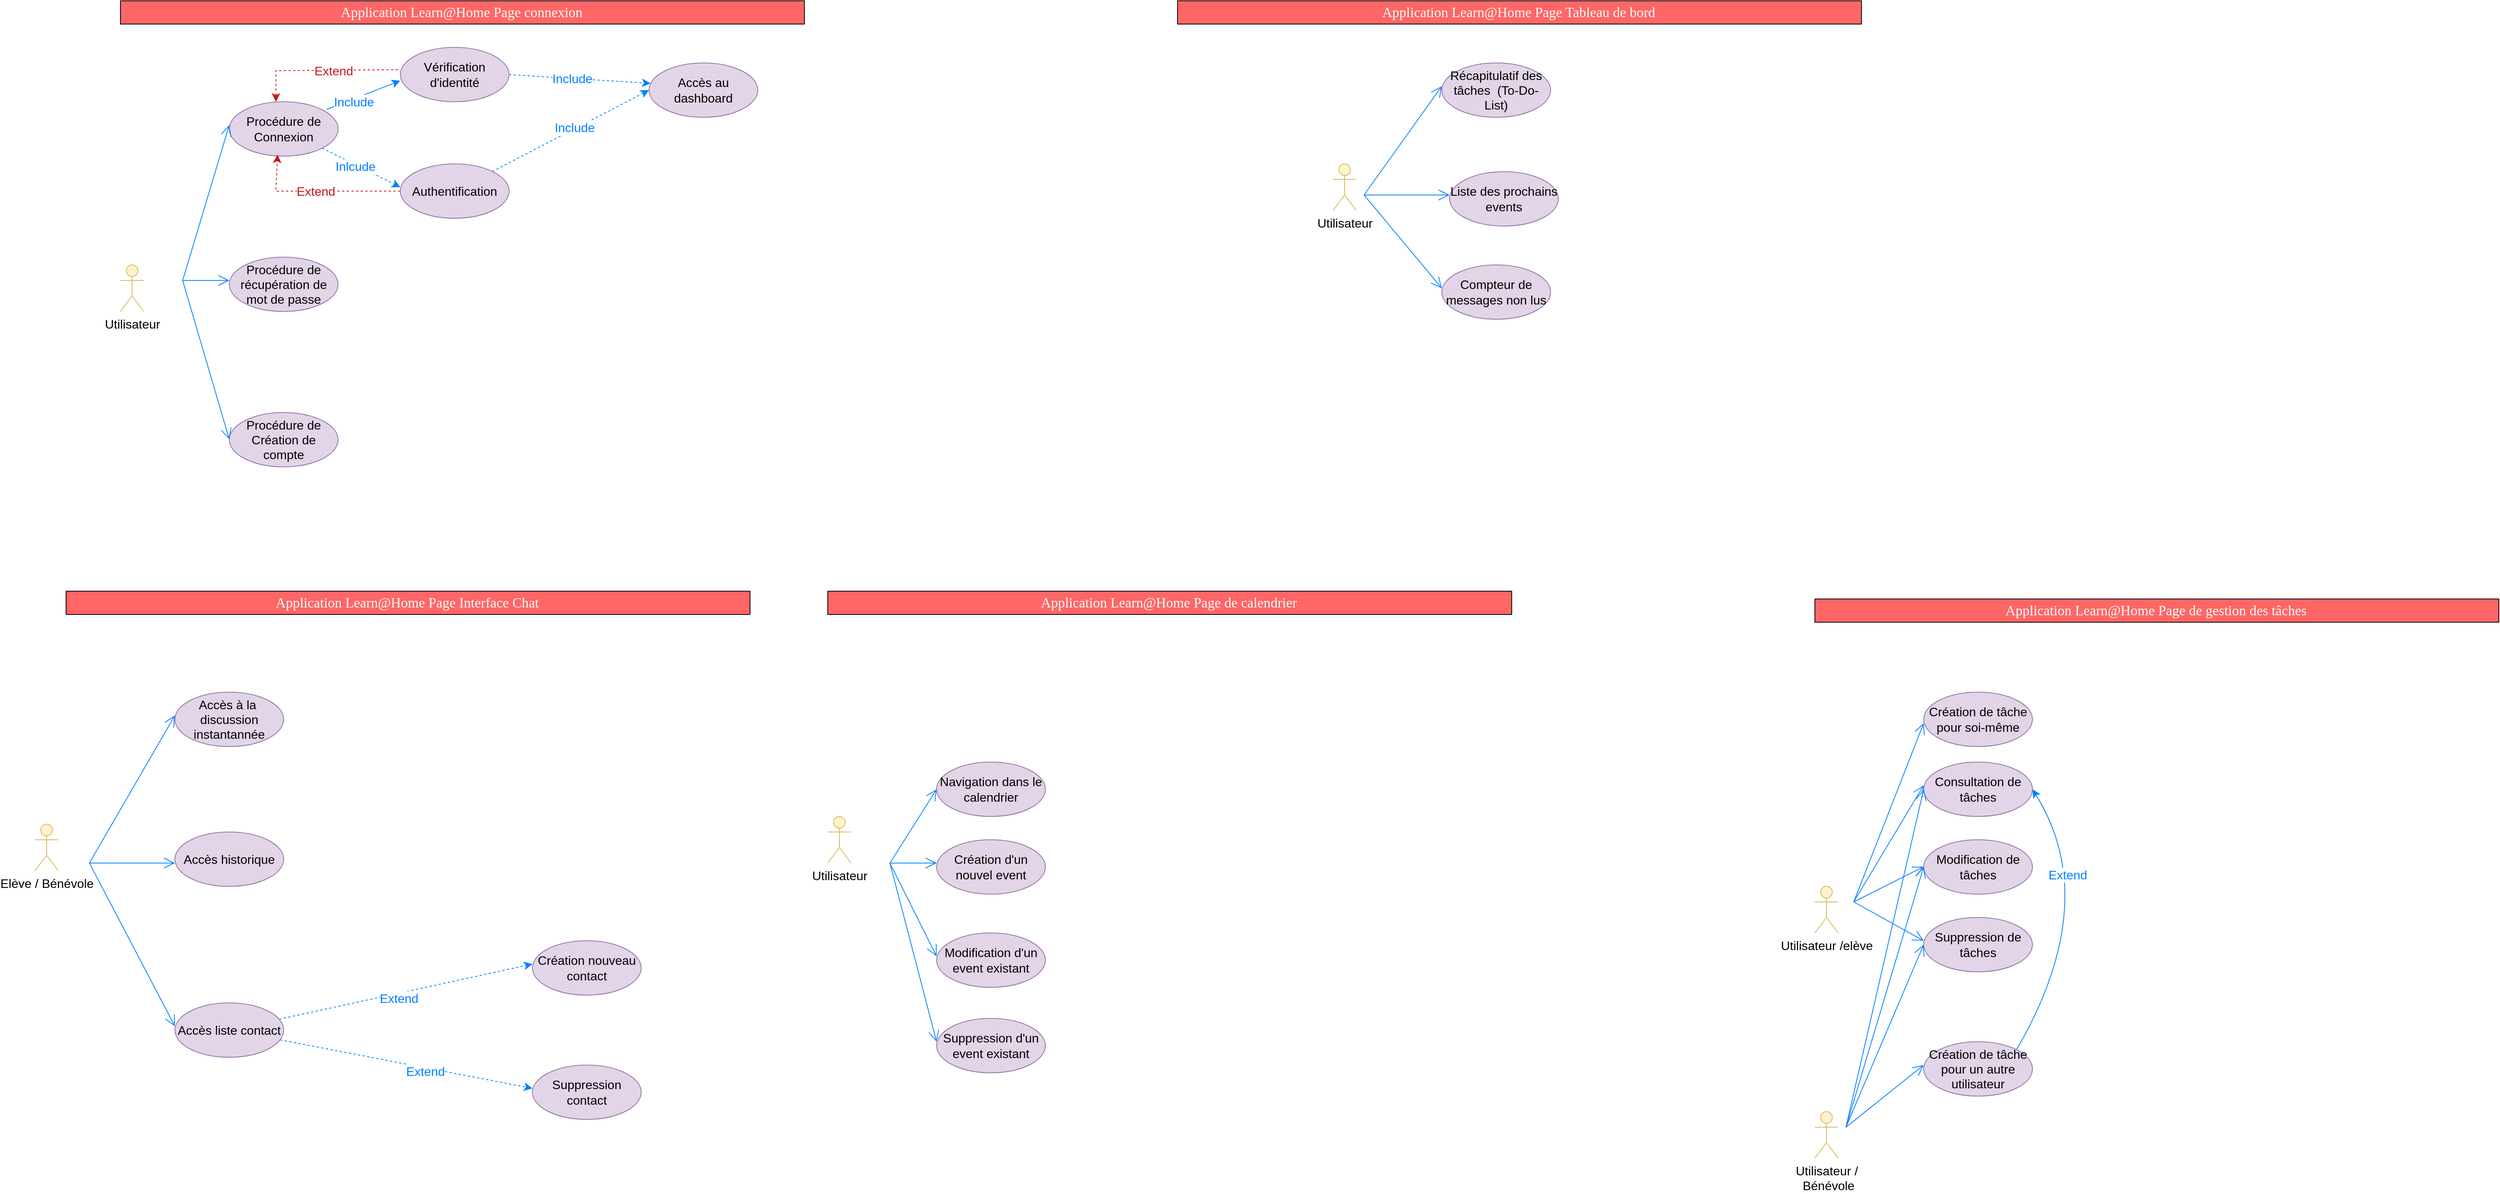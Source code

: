 <mxfile version="22.1.15" type="github">
  <diagram name="Page-1" id="1zsd9Qe-w-mNB6tBP4gk">
    <mxGraphModel dx="2821" dy="4251" grid="1" gridSize="10" guides="1" tooltips="1" connect="1" arrows="1" fold="1" page="0" pageScale="1" pageWidth="827" pageHeight="1169" math="0" shadow="0">
      <root>
        <mxCell id="0" />
        <mxCell id="1" parent="0" />
        <mxCell id="kUKV6NQQhQ4EJnf8gUJz-1" value="Utilisateur&lt;br&gt;" style="shape=umlActor;verticalLabelPosition=bottom;verticalAlign=top;html=1;fontSize=16;fillColor=#fff2cc;strokeColor=#d6b656;" parent="1" vertex="1">
          <mxGeometry x="-1480" y="-2660" width="30" height="60" as="geometry" />
        </mxCell>
        <mxCell id="kUKV6NQQhQ4EJnf8gUJz-37" value="Application Learn@Home Page connexion" style="text;strokeColor=default;fillColor=#FF6666;align=center;verticalAlign=top;rounded=0;fontSize=18;labelBackgroundColor=none;labelBorderColor=none;spacingTop=0;whiteSpace=wrap;html=1;fontFamily=Times New Roman;spacing=0;spacingRight=2;fontColor=#FFFFFF;" parent="1" vertex="1">
          <mxGeometry x="-1480" y="-3000" width="880" height="30" as="geometry" />
        </mxCell>
        <mxCell id="kUKV6NQQhQ4EJnf8gUJz-224" style="edgeStyle=none;curved=1;rounded=0;orthogonalLoop=1;jettySize=auto;html=1;fontSize=12;startSize=8;endSize=8;exitX=0.897;exitY=0.139;exitDx=0;exitDy=0;exitPerimeter=0;fillColor=#dae8fc;strokeColor=#007FFF;" parent="1" source="kUKV6NQQhQ4EJnf8gUJz-39" edge="1">
          <mxGeometry relative="1" as="geometry">
            <mxPoint x="-1120" y="-2897.06" as="targetPoint" />
            <mxPoint x="-1209.891" y="-2869.997" as="sourcePoint" />
          </mxGeometry>
        </mxCell>
        <mxCell id="kUKV6NQQhQ4EJnf8gUJz-226" value="&lt;font color=&quot;#007fff&quot;&gt;Include&lt;/font&gt;" style="edgeLabel;html=1;align=center;verticalAlign=middle;resizable=0;points=[];fontSize=16;" parent="kUKV6NQQhQ4EJnf8gUJz-224" vertex="1" connectable="0">
          <mxGeometry x="-0.311" y="-3" relative="1" as="geometry">
            <mxPoint as="offset" />
          </mxGeometry>
        </mxCell>
        <mxCell id="kUKV6NQQhQ4EJnf8gUJz-227" style="edgeStyle=none;curved=1;rounded=0;orthogonalLoop=1;jettySize=auto;html=1;fontSize=12;startSize=8;endSize=8;fillColor=#dae8fc;strokeColor=#007FFF;dashed=1;" parent="1" source="kUKV6NQQhQ4EJnf8gUJz-39" edge="1">
          <mxGeometry relative="1" as="geometry">
            <mxPoint x="-1120" y="-2760" as="targetPoint" />
          </mxGeometry>
        </mxCell>
        <mxCell id="kUKV6NQQhQ4EJnf8gUJz-229" value="&lt;font color=&quot;#007fff&quot;&gt;Inlcude&lt;/font&gt;" style="edgeLabel;html=1;align=center;verticalAlign=middle;resizable=0;points=[];fontSize=16;" parent="kUKV6NQQhQ4EJnf8gUJz-227" vertex="1" connectable="0">
          <mxGeometry x="-0.138" y="-2" relative="1" as="geometry">
            <mxPoint as="offset" />
          </mxGeometry>
        </mxCell>
        <mxCell id="kUKV6NQQhQ4EJnf8gUJz-39" value="Procédure de Connexion" style="ellipse;whiteSpace=wrap;html=1;fontSize=16;fillColor=#e1d5e7;strokeColor=#9673a6;" parent="1" vertex="1">
          <mxGeometry x="-1340" y="-2870" width="140" height="70" as="geometry" />
        </mxCell>
        <mxCell id="kUKV6NQQhQ4EJnf8gUJz-74" value="Procédure de récupération de mot de passe" style="ellipse;whiteSpace=wrap;html=1;fontSize=16;fillColor=#e1d5e7;strokeColor=#9673a6;" parent="1" vertex="1">
          <mxGeometry x="-1340" y="-2670" width="140" height="70" as="geometry" />
        </mxCell>
        <mxCell id="kUKV6NQQhQ4EJnf8gUJz-86" value="Procédure de Création de compte" style="ellipse;whiteSpace=wrap;html=1;fontSize=16;fillColor=#e1d5e7;strokeColor=#9673a6;" parent="1" vertex="1">
          <mxGeometry x="-1340" y="-2470" width="140" height="70" as="geometry" />
        </mxCell>
        <mxCell id="kUKV6NQQhQ4EJnf8gUJz-95" value="Application Learn@Home Page Tableau de bord" style="text;strokeColor=default;fillColor=#FF6666;align=center;verticalAlign=top;rounded=0;fontSize=18;labelBackgroundColor=none;labelBorderColor=none;spacingTop=0;whiteSpace=wrap;html=1;fontFamily=Times New Roman;spacing=0;spacingRight=2;fontColor=#FFFFFF;" parent="1" vertex="1">
          <mxGeometry x="-120" y="-3000" width="880" height="30" as="geometry" />
        </mxCell>
        <mxCell id="kUKV6NQQhQ4EJnf8gUJz-96" value="Utilisateur&lt;br&gt;" style="shape=umlActor;verticalLabelPosition=bottom;verticalAlign=top;html=1;fontSize=16;fillColor=#fff2cc;strokeColor=#d6b656;" parent="1" vertex="1">
          <mxGeometry x="80" y="-2790" width="30" height="60" as="geometry" />
        </mxCell>
        <mxCell id="kUKV6NQQhQ4EJnf8gUJz-97" value="Récapitulatif des tâches&amp;nbsp; (To-Do-List)" style="ellipse;whiteSpace=wrap;html=1;fontSize=16;fillColor=#e1d5e7;strokeColor=#9673a6;" parent="1" vertex="1">
          <mxGeometry x="220" y="-2920" width="140" height="70" as="geometry" />
        </mxCell>
        <mxCell id="kUKV6NQQhQ4EJnf8gUJz-98" value="Liste des prochains events" style="ellipse;whiteSpace=wrap;html=1;fontSize=16;fillColor=#e1d5e7;strokeColor=#9673a6;" parent="1" vertex="1">
          <mxGeometry x="230" y="-2780" width="140" height="70" as="geometry" />
        </mxCell>
        <mxCell id="kUKV6NQQhQ4EJnf8gUJz-99" value="Compteur de messages non lus" style="ellipse;whiteSpace=wrap;html=1;fontSize=16;fillColor=#e1d5e7;strokeColor=#9673a6;" parent="1" vertex="1">
          <mxGeometry x="220" y="-2660" width="140" height="70" as="geometry" />
        </mxCell>
        <mxCell id="kUKV6NQQhQ4EJnf8gUJz-116" value="" style="endArrow=open;endFill=1;endSize=12;html=1;rounded=0;fontSize=12;curved=1;fillColor=#dae8fc;strokeColor=#007FFF;" parent="1" edge="1">
          <mxGeometry width="160" relative="1" as="geometry">
            <mxPoint x="-1400" y="-2640" as="sourcePoint" />
            <mxPoint x="-1340" y="-2840" as="targetPoint" />
          </mxGeometry>
        </mxCell>
        <mxCell id="kUKV6NQQhQ4EJnf8gUJz-118" value="" style="endArrow=open;endFill=1;endSize=12;html=1;rounded=0;fontSize=12;curved=1;fillColor=#dae8fc;strokeColor=#007FFF;" parent="1" edge="1">
          <mxGeometry width="160" relative="1" as="geometry">
            <mxPoint x="120" y="-2750" as="sourcePoint" />
            <mxPoint x="230" y="-2750" as="targetPoint" />
          </mxGeometry>
        </mxCell>
        <mxCell id="kUKV6NQQhQ4EJnf8gUJz-119" value="" style="endArrow=open;endFill=1;endSize=12;html=1;rounded=0;fontSize=12;curved=1;fillColor=#dae8fc;strokeColor=#007FFF;" parent="1" edge="1">
          <mxGeometry width="160" relative="1" as="geometry">
            <mxPoint x="120" y="-2750" as="sourcePoint" />
            <mxPoint x="220" y="-2630" as="targetPoint" />
          </mxGeometry>
        </mxCell>
        <mxCell id="kUKV6NQQhQ4EJnf8gUJz-180" value="Application Learn@Home Page Interface Chat" style="text;strokeColor=default;fillColor=#FF6666;align=center;verticalAlign=top;rounded=0;fontSize=18;labelBackgroundColor=none;labelBorderColor=none;spacingTop=0;whiteSpace=wrap;html=1;fontFamily=Times New Roman;spacing=0;spacingRight=2;fontColor=#FFFFFF;" parent="1" vertex="1">
          <mxGeometry x="-1550" y="-2240" width="880" height="30" as="geometry" />
        </mxCell>
        <mxCell id="kUKV6NQQhQ4EJnf8gUJz-181" value="Elève / Bénévole" style="shape=umlActor;verticalLabelPosition=bottom;verticalAlign=top;html=1;fontSize=16;fillColor=#fff2cc;strokeColor=#d6b656;" parent="1" vertex="1">
          <mxGeometry x="-1590" y="-1940" width="30" height="60" as="geometry" />
        </mxCell>
        <mxCell id="kUKV6NQQhQ4EJnf8gUJz-184" value="" style="endArrow=open;endFill=1;endSize=12;html=1;rounded=0;fontSize=12;curved=1;strokeColor=#007FFF;" parent="1" edge="1">
          <mxGeometry width="160" relative="1" as="geometry">
            <mxPoint x="-1520" y="-1890" as="sourcePoint" />
            <mxPoint x="-1410" y="-2080" as="targetPoint" />
          </mxGeometry>
        </mxCell>
        <mxCell id="kUKV6NQQhQ4EJnf8gUJz-185" value="" style="endArrow=open;endFill=1;endSize=12;html=1;rounded=0;fontSize=12;curved=1;strokeColor=#007FFF;" parent="1" edge="1">
          <mxGeometry width="160" relative="1" as="geometry">
            <mxPoint x="-1520" y="-1890" as="sourcePoint" />
            <mxPoint x="-1410" y="-1890" as="targetPoint" />
          </mxGeometry>
        </mxCell>
        <mxCell id="kUKV6NQQhQ4EJnf8gUJz-186" value="" style="endArrow=open;endFill=1;endSize=12;html=1;rounded=0;fontSize=12;curved=1;strokeColor=#007FFF;" parent="1" edge="1">
          <mxGeometry width="160" relative="1" as="geometry">
            <mxPoint x="-1520" y="-1890" as="sourcePoint" />
            <mxPoint x="-1410" y="-1680" as="targetPoint" />
          </mxGeometry>
        </mxCell>
        <mxCell id="kUKV6NQQhQ4EJnf8gUJz-188" value="Accès à la&amp;nbsp; discussion instantannée" style="ellipse;whiteSpace=wrap;html=1;fontSize=16;fillColor=#e1d5e7;strokeColor=#9673a6;" parent="1" vertex="1">
          <mxGeometry x="-1410" y="-2110" width="140" height="70" as="geometry" />
        </mxCell>
        <mxCell id="kUKV6NQQhQ4EJnf8gUJz-189" value="Accès historique" style="ellipse;whiteSpace=wrap;html=1;fontSize=16;fillColor=#e1d5e7;strokeColor=#9673a6;" parent="1" vertex="1">
          <mxGeometry x="-1410" y="-1930" width="140" height="70" as="geometry" />
        </mxCell>
        <mxCell id="kUKV6NQQhQ4EJnf8gUJz-196" style="edgeStyle=none;curved=1;rounded=0;orthogonalLoop=1;jettySize=auto;html=1;fontSize=12;startSize=8;endSize=8;fillColor=#dae8fc;strokeColor=#007FFF;dashed=1;" parent="1" source="kUKV6NQQhQ4EJnf8gUJz-195" edge="1">
          <mxGeometry relative="1" as="geometry">
            <mxPoint x="-950" y="-1760" as="targetPoint" />
          </mxGeometry>
        </mxCell>
        <mxCell id="kUKV6NQQhQ4EJnf8gUJz-203" value="&lt;font color=&quot;#007fff&quot;&gt;Extend&lt;/font&gt;" style="edgeLabel;html=1;align=center;verticalAlign=middle;resizable=0;points=[];fontSize=16;" parent="kUKV6NQQhQ4EJnf8gUJz-196" vertex="1" connectable="0">
          <mxGeometry x="-0.066" y="-6" relative="1" as="geometry">
            <mxPoint as="offset" />
          </mxGeometry>
        </mxCell>
        <mxCell id="kUKV6NQQhQ4EJnf8gUJz-197" style="edgeStyle=none;curved=1;rounded=0;orthogonalLoop=1;jettySize=auto;html=1;fontSize=12;startSize=8;endSize=8;fillColor=#dae8fc;strokeColor=#007FFF;dashed=1;" parent="1" source="kUKV6NQQhQ4EJnf8gUJz-195" edge="1">
          <mxGeometry relative="1" as="geometry">
            <mxPoint x="-950" y="-1600" as="targetPoint" />
          </mxGeometry>
        </mxCell>
        <mxCell id="kUKV6NQQhQ4EJnf8gUJz-204" value="&lt;font color=&quot;#007fff&quot;&gt;Extend&lt;/font&gt;" style="edgeLabel;html=1;align=center;verticalAlign=middle;resizable=0;points=[];fontSize=16;" parent="kUKV6NQQhQ4EJnf8gUJz-197" vertex="1" connectable="0">
          <mxGeometry x="0.148" y="-4" relative="1" as="geometry">
            <mxPoint x="1" as="offset" />
          </mxGeometry>
        </mxCell>
        <mxCell id="kUKV6NQQhQ4EJnf8gUJz-195" value="Accès liste contact" style="ellipse;whiteSpace=wrap;html=1;fontSize=16;fillColor=#e1d5e7;strokeColor=#9673a6;" parent="1" vertex="1">
          <mxGeometry x="-1410" y="-1710" width="140" height="70" as="geometry" />
        </mxCell>
        <mxCell id="kUKV6NQQhQ4EJnf8gUJz-198" value="Création nouveau contact" style="ellipse;whiteSpace=wrap;html=1;fontSize=16;fillColor=#e1d5e7;strokeColor=#9673a6;" parent="1" vertex="1">
          <mxGeometry x="-950" y="-1790" width="140" height="70" as="geometry" />
        </mxCell>
        <mxCell id="kUKV6NQQhQ4EJnf8gUJz-199" value="Suppression contact" style="ellipse;whiteSpace=wrap;html=1;fontSize=16;fillColor=#e1d5e7;strokeColor=#9673a6;" parent="1" vertex="1">
          <mxGeometry x="-950" y="-1630" width="140" height="70" as="geometry" />
        </mxCell>
        <mxCell id="kUKV6NQQhQ4EJnf8gUJz-221" value="" style="endArrow=open;endFill=1;endSize=12;html=1;rounded=0;fontSize=12;curved=1;fillColor=#dae8fc;strokeColor=#007FFF;" parent="1" edge="1">
          <mxGeometry width="160" relative="1" as="geometry">
            <mxPoint x="120" y="-2750" as="sourcePoint" />
            <mxPoint x="220" y="-2890" as="targetPoint" />
          </mxGeometry>
        </mxCell>
        <mxCell id="kUKV6NQQhQ4EJnf8gUJz-222" value="" style="endArrow=open;endFill=1;endSize=12;html=1;rounded=0;fontSize=12;curved=1;fillColor=#dae8fc;strokeColor=#007FFF;" parent="1" edge="1">
          <mxGeometry width="160" relative="1" as="geometry">
            <mxPoint x="-1400" y="-2640" as="sourcePoint" />
            <mxPoint x="-1340" y="-2435.5" as="targetPoint" />
          </mxGeometry>
        </mxCell>
        <mxCell id="kUKV6NQQhQ4EJnf8gUJz-223" value="" style="endArrow=open;endFill=1;endSize=12;html=1;rounded=0;fontSize=12;curved=1;fillColor=#dae8fc;strokeColor=#007FFF;" parent="1" edge="1">
          <mxGeometry width="160" relative="1" as="geometry">
            <mxPoint x="-1400" y="-2640" as="sourcePoint" />
            <mxPoint x="-1340" y="-2640" as="targetPoint" />
          </mxGeometry>
        </mxCell>
        <mxCell id="kUKV6NQQhQ4EJnf8gUJz-242" style="edgeStyle=none;curved=1;rounded=0;orthogonalLoop=1;jettySize=auto;html=1;exitX=1;exitY=0.5;exitDx=0;exitDy=0;fontSize=12;startSize=8;endSize=8;dashed=1;fillColor=#dae8fc;strokeColor=#007FFF;entryX=0.014;entryY=0.375;entryDx=0;entryDy=0;entryPerimeter=0;" parent="1" source="kUKV6NQQhQ4EJnf8gUJz-225" target="kUKV6NQQhQ4EJnf8gUJz-246" edge="1">
          <mxGeometry relative="1" as="geometry">
            <mxPoint x="-880" y="-2840" as="targetPoint" />
          </mxGeometry>
        </mxCell>
        <mxCell id="kUKV6NQQhQ4EJnf8gUJz-245" value="&lt;font color=&quot;#007fff&quot;&gt;Include&lt;/font&gt;" style="edgeLabel;html=1;align=center;verticalAlign=middle;resizable=0;points=[];fontSize=16;" parent="kUKV6NQQhQ4EJnf8gUJz-242" vertex="1" connectable="0">
          <mxGeometry x="-0.122" relative="1" as="geometry">
            <mxPoint x="1" as="offset" />
          </mxGeometry>
        </mxCell>
        <mxCell id="kUKV6NQQhQ4EJnf8gUJz-255" style="edgeStyle=none;curved=0;rounded=0;orthogonalLoop=1;jettySize=auto;html=1;fontSize=12;startSize=8;endSize=8;entryX=0.5;entryY=0;entryDx=0;entryDy=0;exitX=-0.021;exitY=0.41;exitDx=0;exitDy=0;exitPerimeter=0;fillColor=#f8cecc;strokeColor=#C91616;dashed=1;" parent="1" source="kUKV6NQQhQ4EJnf8gUJz-225" edge="1">
          <mxGeometry relative="1" as="geometry">
            <mxPoint x="-1280" y="-2870" as="targetPoint" />
            <mxPoint x="-1129.72" y="-2909.48" as="sourcePoint" />
            <Array as="points">
              <mxPoint x="-1280" y="-2910" />
            </Array>
          </mxGeometry>
        </mxCell>
        <mxCell id="kUKV6NQQhQ4EJnf8gUJz-256" value="&lt;font color=&quot;#c91616&quot;&gt;Extend&lt;/font&gt;" style="edgeLabel;html=1;align=center;verticalAlign=middle;resizable=0;points=[];fontSize=16;" parent="kUKV6NQQhQ4EJnf8gUJz-255" vertex="1" connectable="0">
          <mxGeometry x="-0.097" y="1" relative="1" as="geometry">
            <mxPoint x="6" y="-1" as="offset" />
          </mxGeometry>
        </mxCell>
        <mxCell id="kUKV6NQQhQ4EJnf8gUJz-225" value="Vérification d&#39;identité" style="ellipse;whiteSpace=wrap;html=1;fontSize=16;fillColor=#e1d5e7;strokeColor=#9673a6;" parent="1" vertex="1">
          <mxGeometry x="-1120" y="-2940" width="140" height="70" as="geometry" />
        </mxCell>
        <mxCell id="kUKV6NQQhQ4EJnf8gUJz-241" style="edgeStyle=none;curved=1;rounded=0;orthogonalLoop=1;jettySize=auto;html=1;fontSize=12;startSize=8;endSize=8;dashed=1;fillColor=#dae8fc;strokeColor=#007FFF;entryX=0;entryY=0.5;entryDx=0;entryDy=0;" parent="1" source="kUKV6NQQhQ4EJnf8gUJz-228" target="kUKV6NQQhQ4EJnf8gUJz-246" edge="1">
          <mxGeometry relative="1" as="geometry">
            <mxPoint x="-880" y="-2840" as="targetPoint" />
          </mxGeometry>
        </mxCell>
        <mxCell id="kUKV6NQQhQ4EJnf8gUJz-244" value="&lt;font color=&quot;#007fff&quot;&gt;Include&lt;/font&gt;" style="edgeLabel;html=1;align=center;verticalAlign=middle;resizable=0;points=[];fontSize=16;" parent="kUKV6NQQhQ4EJnf8gUJz-241" vertex="1" connectable="0">
          <mxGeometry x="0.051" y="2" relative="1" as="geometry">
            <mxPoint as="offset" />
          </mxGeometry>
        </mxCell>
        <mxCell id="kUKV6NQQhQ4EJnf8gUJz-251" style="edgeStyle=none;curved=0;rounded=0;orthogonalLoop=1;jettySize=auto;html=1;fontSize=12;startSize=8;endSize=8;entryX=0.443;entryY=0.971;entryDx=0;entryDy=0;entryPerimeter=0;fillColor=#f8cecc;strokeColor=#C91616;dashed=1;" parent="1" source="kUKV6NQQhQ4EJnf8gUJz-228" target="kUKV6NQQhQ4EJnf8gUJz-39" edge="1">
          <mxGeometry relative="1" as="geometry">
            <mxPoint x="-1280" y="-2755" as="targetPoint" />
            <Array as="points">
              <mxPoint x="-1280" y="-2755" />
            </Array>
          </mxGeometry>
        </mxCell>
        <mxCell id="kUKV6NQQhQ4EJnf8gUJz-252" value="&lt;font color=&quot;#c91616&quot;&gt;Extend&lt;/font&gt;" style="edgeLabel;html=1;align=center;verticalAlign=middle;resizable=0;points=[];fontSize=16;" parent="kUKV6NQQhQ4EJnf8gUJz-251" vertex="1" connectable="0">
          <mxGeometry x="0.053" relative="1" as="geometry">
            <mxPoint as="offset" />
          </mxGeometry>
        </mxCell>
        <mxCell id="kUKV6NQQhQ4EJnf8gUJz-228" value="Authentification" style="ellipse;whiteSpace=wrap;html=1;fontSize=16;fillColor=#e1d5e7;strokeColor=#9673a6;" parent="1" vertex="1">
          <mxGeometry x="-1120" y="-2790" width="140" height="70" as="geometry" />
        </mxCell>
        <mxCell id="kUKV6NQQhQ4EJnf8gUJz-246" value="Accès au dashboard" style="ellipse;whiteSpace=wrap;html=1;fontSize=16;fillColor=#e1d5e7;strokeColor=#9673a6;" parent="1" vertex="1">
          <mxGeometry x="-800" y="-2920" width="140" height="70" as="geometry" />
        </mxCell>
        <mxCell id="kUKV6NQQhQ4EJnf8gUJz-278" value="Application Learn@Home Page de calendrier" style="text;strokeColor=default;fillColor=#FF6666;align=center;verticalAlign=top;rounded=0;fontSize=18;labelBackgroundColor=none;labelBorderColor=none;spacingTop=0;whiteSpace=wrap;html=1;fontFamily=Times New Roman;spacing=0;spacingRight=2;fontColor=#FFFFFF;" parent="1" vertex="1">
          <mxGeometry x="-570" y="-2240" width="880" height="30" as="geometry" />
        </mxCell>
        <mxCell id="kUKV6NQQhQ4EJnf8gUJz-279" value="Utilisateur&lt;br&gt;" style="shape=umlActor;verticalLabelPosition=bottom;verticalAlign=top;html=1;fontSize=16;fillColor=#fff2cc;strokeColor=#d6b656;" parent="1" vertex="1">
          <mxGeometry x="-570" y="-1950" width="30" height="60" as="geometry" />
        </mxCell>
        <mxCell id="kUKV6NQQhQ4EJnf8gUJz-283" value="" style="endArrow=open;endFill=1;endSize=12;html=1;rounded=0;fontSize=12;curved=1;strokeColor=#007FFF;entryX=0;entryY=0.5;entryDx=0;entryDy=0;" parent="1" edge="1" target="kUKV6NQQhQ4EJnf8gUJz-286">
          <mxGeometry width="160" relative="1" as="geometry">
            <mxPoint x="-490" y="-1890" as="sourcePoint" />
            <mxPoint x="-430" y="-2020" as="targetPoint" />
          </mxGeometry>
        </mxCell>
        <mxCell id="kUKV6NQQhQ4EJnf8gUJz-284" value="" style="endArrow=open;endFill=1;endSize=12;html=1;rounded=0;fontSize=12;curved=1;strokeColor=#007FFF;" parent="1" edge="1">
          <mxGeometry width="160" relative="1" as="geometry">
            <mxPoint x="-490" y="-1890" as="sourcePoint" />
            <mxPoint x="-430" y="-1890" as="targetPoint" />
          </mxGeometry>
        </mxCell>
        <mxCell id="kUKV6NQQhQ4EJnf8gUJz-286" value="Navigation dans le calendrier" style="ellipse;whiteSpace=wrap;html=1;fontSize=16;fillColor=#e1d5e7;strokeColor=#9673a6;" parent="1" vertex="1">
          <mxGeometry x="-430" y="-2020" width="140" height="70" as="geometry" />
        </mxCell>
        <mxCell id="kUKV6NQQhQ4EJnf8gUJz-287" value="Création d&#39;un nouvel event" style="ellipse;whiteSpace=wrap;html=1;fontSize=16;fillColor=#e1d5e7;strokeColor=#9673a6;" parent="1" vertex="1">
          <mxGeometry x="-430" y="-1920" width="140" height="70" as="geometry" />
        </mxCell>
        <mxCell id="kUKV6NQQhQ4EJnf8gUJz-288" value="" style="endArrow=open;endFill=1;endSize=12;html=1;rounded=0;fontSize=12;curved=1;strokeColor=#007FFF;" parent="1" edge="1">
          <mxGeometry width="160" relative="1" as="geometry">
            <mxPoint x="-490" y="-1890" as="sourcePoint" />
            <mxPoint x="-430" y="-1770" as="targetPoint" />
          </mxGeometry>
        </mxCell>
        <mxCell id="kUKV6NQQhQ4EJnf8gUJz-289" value="" style="endArrow=open;endFill=1;endSize=12;html=1;rounded=0;fontSize=12;curved=1;strokeColor=#007FFF;" parent="1" edge="1">
          <mxGeometry width="160" relative="1" as="geometry">
            <mxPoint x="-490" y="-1890" as="sourcePoint" />
            <mxPoint x="-430" y="-1660" as="targetPoint" />
          </mxGeometry>
        </mxCell>
        <mxCell id="kUKV6NQQhQ4EJnf8gUJz-290" value="Modification d&#39;un event existant" style="ellipse;whiteSpace=wrap;html=1;fontSize=16;fillColor=#e1d5e7;strokeColor=#9673a6;" parent="1" vertex="1">
          <mxGeometry x="-430" y="-1800" width="140" height="70" as="geometry" />
        </mxCell>
        <mxCell id="kUKV6NQQhQ4EJnf8gUJz-291" value="Suppression d&#39;un event existant" style="ellipse;whiteSpace=wrap;html=1;fontSize=16;fillColor=#e1d5e7;strokeColor=#9673a6;" parent="1" vertex="1">
          <mxGeometry x="-430" y="-1690" width="140" height="70" as="geometry" />
        </mxCell>
        <mxCell id="kUKV6NQQhQ4EJnf8gUJz-323" value="Application Learn@Home Page de gestion des tâches" style="text;strokeColor=default;fillColor=#FF6666;align=center;verticalAlign=top;rounded=0;fontSize=18;labelBackgroundColor=none;labelBorderColor=none;spacingTop=0;whiteSpace=wrap;html=1;fontFamily=Times New Roman;spacing=0;spacingRight=2;fontColor=#FFFFFF;" parent="1" vertex="1">
          <mxGeometry x="700" y="-2230" width="880" height="30" as="geometry" />
        </mxCell>
        <mxCell id="kUKV6NQQhQ4EJnf8gUJz-324" value="Utilisateur /elève" style="shape=umlActor;verticalLabelPosition=bottom;verticalAlign=top;html=1;fontSize=16;fillColor=#fff2cc;strokeColor=#d6b656;" parent="1" vertex="1">
          <mxGeometry x="700" y="-1860" width="30" height="60" as="geometry" />
        </mxCell>
        <mxCell id="kUKV6NQQhQ4EJnf8gUJz-327" value="" style="endArrow=open;endFill=1;endSize=12;html=1;rounded=0;fontSize=12;curved=1;strokeColor=#007FFF;" parent="1" edge="1">
          <mxGeometry width="160" relative="1" as="geometry">
            <mxPoint x="750" y="-1840" as="sourcePoint" />
            <mxPoint x="840" y="-2070" as="targetPoint" />
          </mxGeometry>
        </mxCell>
        <mxCell id="kUKV6NQQhQ4EJnf8gUJz-328" value="" style="endArrow=open;endFill=1;endSize=12;html=1;rounded=0;fontSize=12;curved=1;strokeColor=#007FFF;" parent="1" edge="1">
          <mxGeometry width="160" relative="1" as="geometry">
            <mxPoint x="750" y="-1840" as="sourcePoint" />
            <mxPoint x="840" y="-1990" as="targetPoint" />
          </mxGeometry>
        </mxCell>
        <mxCell id="kUKV6NQQhQ4EJnf8gUJz-329" value="" style="endArrow=open;endFill=1;endSize=12;html=1;rounded=0;fontSize=12;curved=1;strokeColor=#007FFF;" parent="1" edge="1">
          <mxGeometry width="160" relative="1" as="geometry">
            <mxPoint x="750" y="-1840" as="sourcePoint" />
            <mxPoint x="840" y="-1885.34" as="targetPoint" />
          </mxGeometry>
        </mxCell>
        <mxCell id="kUKV6NQQhQ4EJnf8gUJz-330" value="" style="endArrow=open;endFill=1;endSize=12;html=1;rounded=0;fontSize=12;curved=1;strokeColor=#007FFF;" parent="1" edge="1">
          <mxGeometry width="160" relative="1" as="geometry">
            <mxPoint x="740" y="-1550" as="sourcePoint" />
            <mxPoint x="840" y="-1630" as="targetPoint" />
          </mxGeometry>
        </mxCell>
        <mxCell id="kUKV6NQQhQ4EJnf8gUJz-333" value="Utilisateur /&lt;br&gt;&amp;nbsp;Bénévole" style="shape=umlActor;verticalLabelPosition=bottom;verticalAlign=top;html=1;fontSize=16;fillColor=#fff2cc;strokeColor=#d6b656;" parent="1" vertex="1">
          <mxGeometry x="700" y="-1570" width="30" height="60" as="geometry" />
        </mxCell>
        <mxCell id="kUKV6NQQhQ4EJnf8gUJz-336" value="Création de tâche pour soi-même" style="ellipse;whiteSpace=wrap;html=1;fontSize=16;fillColor=#e1d5e7;strokeColor=#9673a6;" parent="1" vertex="1">
          <mxGeometry x="840" y="-2110" width="140" height="70" as="geometry" />
        </mxCell>
        <mxCell id="mY0RuLTUbNtjpvg7fHiF-1" style="edgeStyle=none;curved=1;rounded=0;orthogonalLoop=1;jettySize=auto;html=1;exitX=1;exitY=0;exitDx=0;exitDy=0;entryX=1;entryY=0.5;entryDx=0;entryDy=0;fontSize=12;startSize=8;endSize=8;fillColor=#dae8fc;strokeColor=#007FFF;" parent="1" source="kUKV6NQQhQ4EJnf8gUJz-337" target="kUKV6NQQhQ4EJnf8gUJz-338" edge="1">
          <mxGeometry relative="1" as="geometry">
            <Array as="points">
              <mxPoint x="1070" y="-1840" />
            </Array>
          </mxGeometry>
        </mxCell>
        <mxCell id="mY0RuLTUbNtjpvg7fHiF-2" value="&lt;font color=&quot;#007fff&quot;&gt;Extend&lt;/font&gt;" style="edgeLabel;html=1;align=center;verticalAlign=middle;resizable=0;points=[];fontSize=16;" parent="mY0RuLTUbNtjpvg7fHiF-1" vertex="1" connectable="0">
          <mxGeometry x="0.402" y="20" relative="1" as="geometry">
            <mxPoint as="offset" />
          </mxGeometry>
        </mxCell>
        <mxCell id="kUKV6NQQhQ4EJnf8gUJz-337" value="Création de tâche pour un autre utilisateur" style="ellipse;whiteSpace=wrap;html=1;fontSize=16;fillColor=#e1d5e7;strokeColor=#9673a6;" parent="1" vertex="1">
          <mxGeometry x="840" y="-1660" width="140" height="70" as="geometry" />
        </mxCell>
        <mxCell id="kUKV6NQQhQ4EJnf8gUJz-338" value="Consultation de tâches" style="ellipse;whiteSpace=wrap;html=1;fontSize=16;fillColor=#e1d5e7;strokeColor=#9673a6;" parent="1" vertex="1">
          <mxGeometry x="840" y="-2020" width="140" height="70" as="geometry" />
        </mxCell>
        <mxCell id="kUKV6NQQhQ4EJnf8gUJz-340" value="Modification de tâches" style="ellipse;whiteSpace=wrap;html=1;fontSize=16;fillColor=#e1d5e7;strokeColor=#9673a6;" parent="1" vertex="1">
          <mxGeometry x="840" y="-1920" width="140" height="70" as="geometry" />
        </mxCell>
        <mxCell id="kUKV6NQQhQ4EJnf8gUJz-342" value="" style="endArrow=open;endFill=1;endSize=12;html=1;rounded=0;fontSize=12;curved=1;strokeColor=#007FFF;" parent="1" edge="1">
          <mxGeometry width="160" relative="1" as="geometry">
            <mxPoint x="750" y="-1840" as="sourcePoint" />
            <mxPoint x="840" y="-1790" as="targetPoint" />
          </mxGeometry>
        </mxCell>
        <mxCell id="kUKV6NQQhQ4EJnf8gUJz-344" value="Suppression de tâches" style="ellipse;whiteSpace=wrap;html=1;fontSize=16;fillColor=#e1d5e7;strokeColor=#9673a6;" parent="1" vertex="1">
          <mxGeometry x="840" y="-1820" width="140" height="70" as="geometry" />
        </mxCell>
        <mxCell id="a3xLqp_mZcLnd-MGu28U-4" value="" style="endArrow=open;endFill=1;endSize=12;html=1;rounded=0;fontSize=12;curved=1;strokeColor=#007FFF;entryX=0;entryY=0.5;entryDx=0;entryDy=0;" edge="1" parent="1" target="kUKV6NQQhQ4EJnf8gUJz-338">
          <mxGeometry width="160" relative="1" as="geometry">
            <mxPoint x="740" y="-1550" as="sourcePoint" />
            <mxPoint x="850" y="-1620" as="targetPoint" />
          </mxGeometry>
        </mxCell>
        <mxCell id="a3xLqp_mZcLnd-MGu28U-5" value="" style="endArrow=open;endFill=1;endSize=12;html=1;rounded=0;fontSize=12;curved=1;strokeColor=#007FFF;entryX=0;entryY=0.5;entryDx=0;entryDy=0;" edge="1" parent="1" target="kUKV6NQQhQ4EJnf8gUJz-344">
          <mxGeometry width="160" relative="1" as="geometry">
            <mxPoint x="740" y="-1550" as="sourcePoint" />
            <mxPoint x="840" y="-1665" as="targetPoint" />
          </mxGeometry>
        </mxCell>
        <mxCell id="a3xLqp_mZcLnd-MGu28U-6" value="" style="endArrow=open;endFill=1;endSize=12;html=1;rounded=0;fontSize=12;curved=1;strokeColor=#007FFF;entryX=0;entryY=0.5;entryDx=0;entryDy=0;" edge="1" parent="1" target="kUKV6NQQhQ4EJnf8gUJz-340">
          <mxGeometry width="160" relative="1" as="geometry">
            <mxPoint x="740" y="-1550" as="sourcePoint" />
            <mxPoint x="850" y="-1620" as="targetPoint" />
          </mxGeometry>
        </mxCell>
      </root>
    </mxGraphModel>
  </diagram>
</mxfile>
